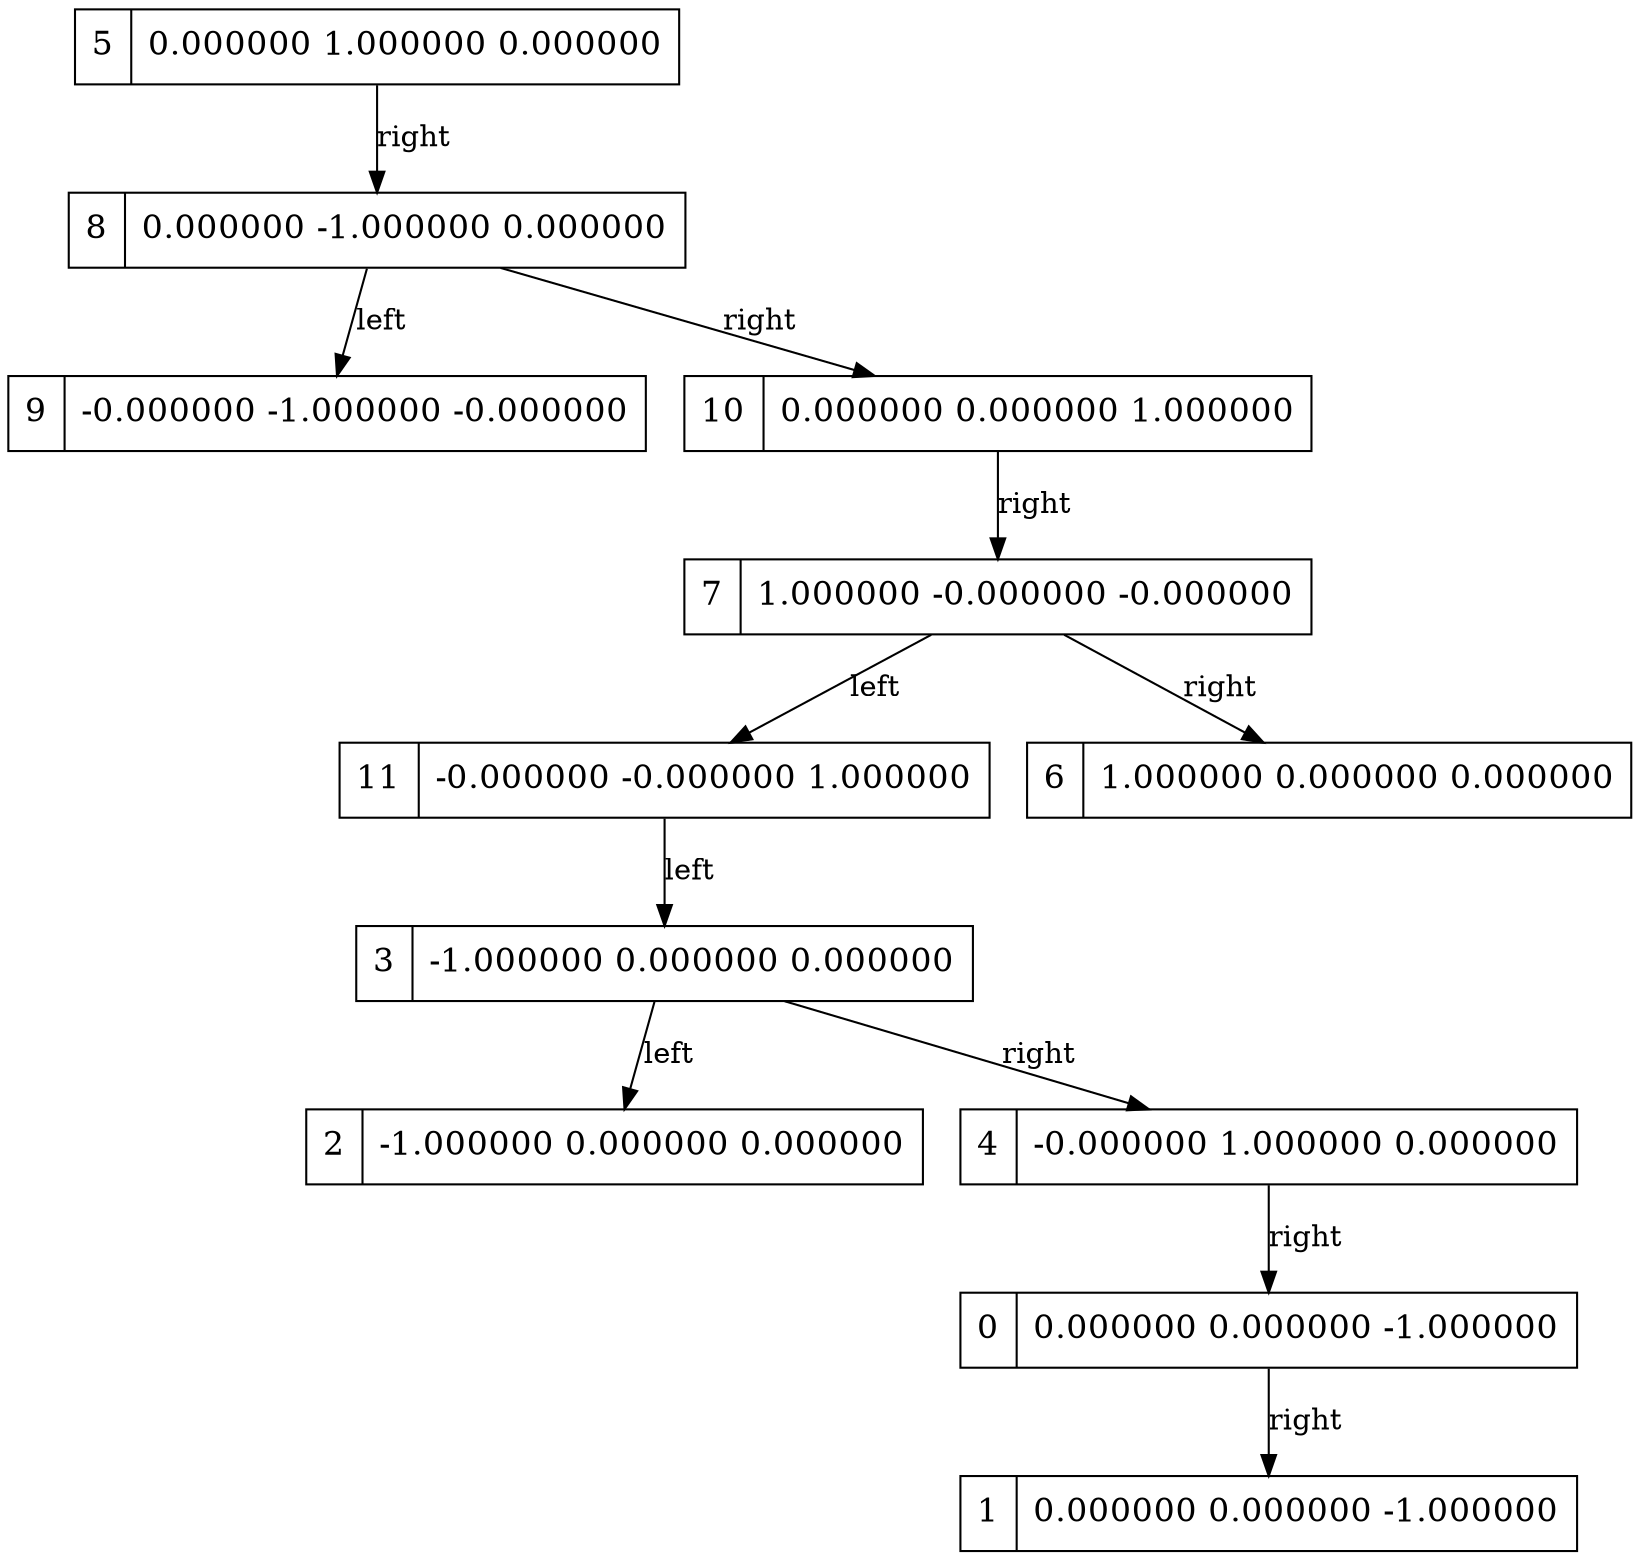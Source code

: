 digraph g { graph []; node [ fontsize="16" shape = "ellipse"]; edge [];"node5" [ label = "5 | 0.000000 1.000000 0.000000 " shape = "record" ];"node8" [ label = "8 | 0.000000 -1.000000 0.000000 " shape = "record" ];"node9" [ label = "9 | -0.000000 -1.000000 -0.000000 " shape = "record" ];"node10" [ label = "10 | 0.000000 0.000000 1.000000 " shape = "record" ];"node7" [ label = "7 | 1.000000 -0.000000 -0.000000 " shape = "record" ];"node11" [ label = "11 | -0.000000 -0.000000 1.000000 " shape = "record" ];"node3" [ label = "3 | -1.000000 0.000000 0.000000 " shape = "record" ];"node2" [ label = "2 | -1.000000 0.000000 0.000000 " shape = "record" ];"node4" [ label = "4 | -0.000000 1.000000 0.000000 " shape = "record" ];"node0" [ label = "0 | 0.000000 0.000000 -1.000000 " shape = "record" ];"node1" [ label = "1 | 0.000000 0.000000 -1.000000 " shape = "record" ];"node6" [ label = "6 | 1.000000 0.000000 0.000000 " shape = "record" ];"node5"-> "node8" [ label = "right"];"node8"-> "node9" [ label = "left"];"node8"-> "node10" [ label = "right"];"node10"-> "node7" [ label = "right"];"node7"-> "node11" [ label = "left"];"node11"-> "node3" [ label = "left"];"node3"-> "node2" [ label = "left"];"node3"-> "node4" [ label = "right"];"node4"-> "node0" [ label = "right"];"node0"-> "node1" [ label = "right"];"node7"-> "node6" [ label = "right"];}